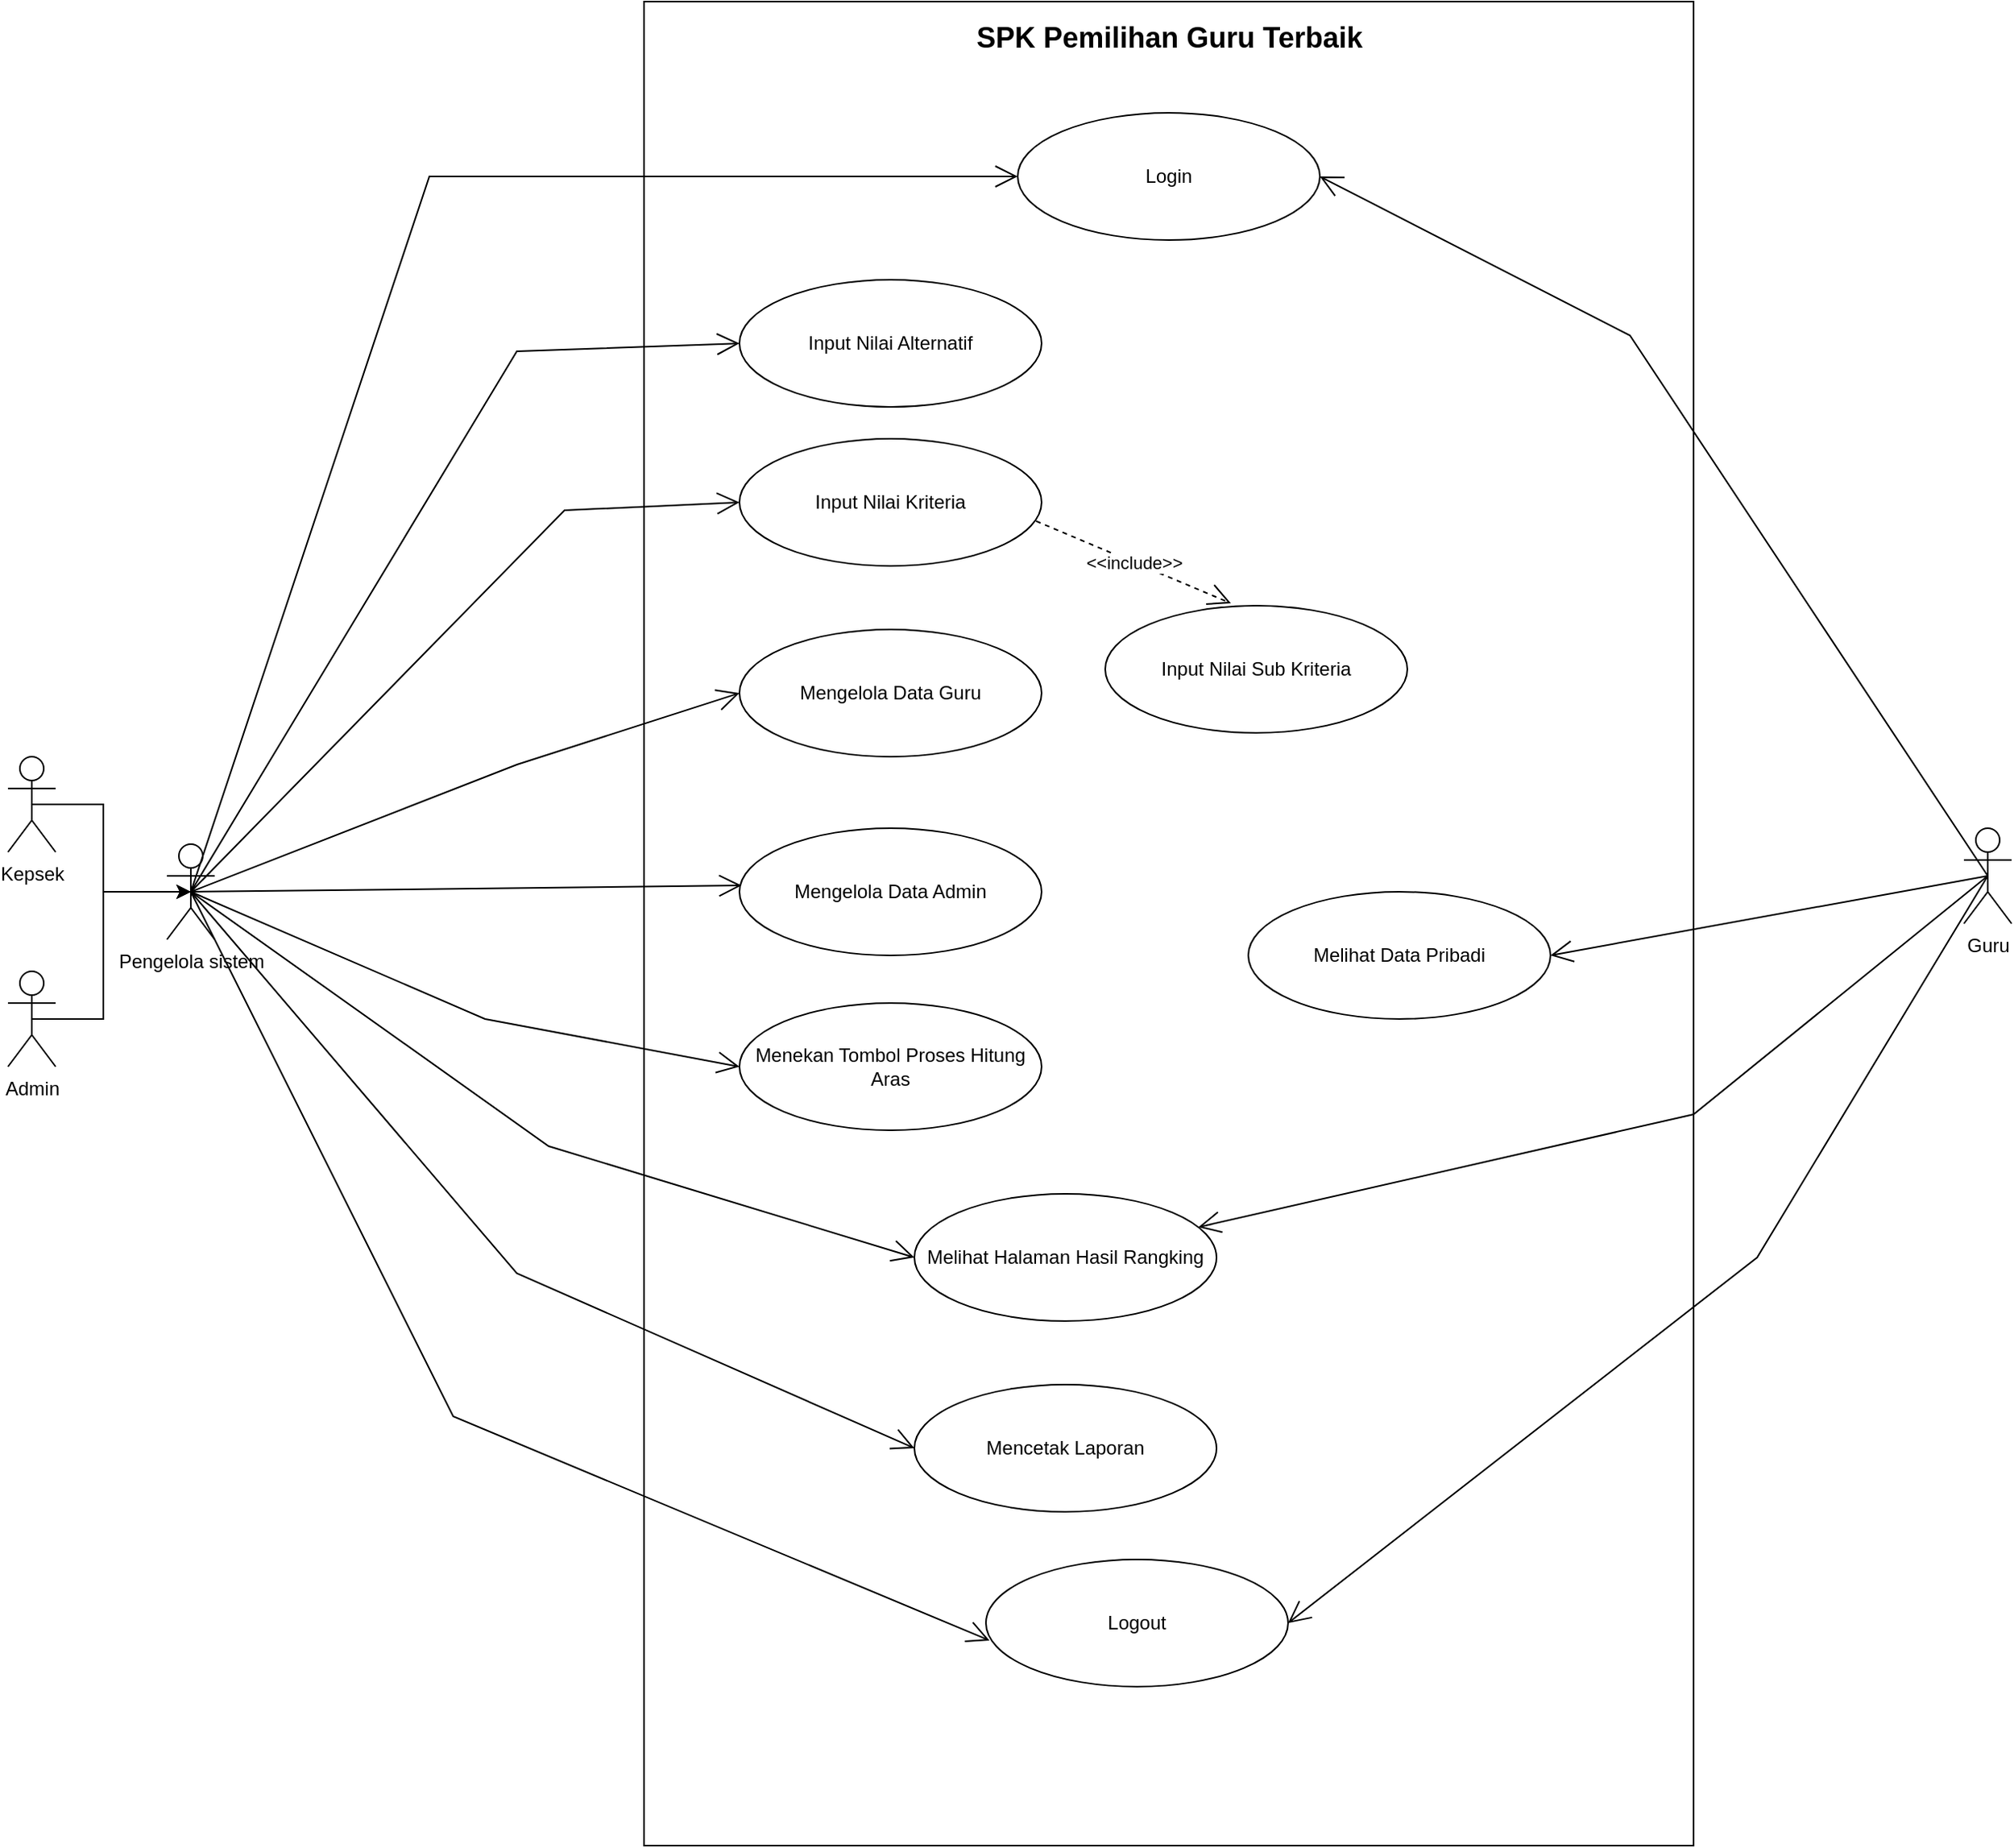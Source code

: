 <mxfile version="27.1.6">
  <diagram name="Page-1" id="-9Y_kzjMXiGFkFCnPePE">
    <mxGraphModel dx="2437" dy="616" grid="1" gridSize="10" guides="1" tooltips="1" connect="1" arrows="1" fold="1" page="1" pageScale="1" pageWidth="850" pageHeight="1100" math="0" shadow="0">
      <root>
        <mxCell id="0" />
        <mxCell id="1" parent="0" />
        <mxCell id="dz4LIF3dMp10zd91oUcG-195" value="" style="rounded=0;whiteSpace=wrap;html=1;" vertex="1" parent="1">
          <mxGeometry x="160" width="660" height="1160" as="geometry" />
        </mxCell>
        <mxCell id="dz4LIF3dMp10zd91oUcG-196" value="Kepsek" style="shape=umlActor;verticalLabelPosition=bottom;verticalAlign=top;html=1;outlineConnect=0;" vertex="1" parent="1">
          <mxGeometry x="-240" y="475" width="30" height="60" as="geometry" />
        </mxCell>
        <mxCell id="dz4LIF3dMp10zd91oUcG-198" value="Admin" style="shape=umlActor;verticalLabelPosition=bottom;verticalAlign=top;html=1;outlineConnect=0;" vertex="1" parent="1">
          <mxGeometry x="-240" y="610" width="30" height="60" as="geometry" />
        </mxCell>
        <mxCell id="dz4LIF3dMp10zd91oUcG-199" value="Guru" style="shape=umlActor;verticalLabelPosition=bottom;verticalAlign=top;html=1;outlineConnect=0;" vertex="1" parent="1">
          <mxGeometry x="990" y="520" width="30" height="60" as="geometry" />
        </mxCell>
        <mxCell id="dz4LIF3dMp10zd91oUcG-201" value="Login" style="ellipse;whiteSpace=wrap;html=1;" vertex="1" parent="1">
          <mxGeometry x="395" y="70" width="190" height="80" as="geometry" />
        </mxCell>
        <mxCell id="dz4LIF3dMp10zd91oUcG-202" value="Input Nilai Alternatif" style="ellipse;whiteSpace=wrap;html=1;" vertex="1" parent="1">
          <mxGeometry x="220" y="175" width="190" height="80" as="geometry" />
        </mxCell>
        <mxCell id="dz4LIF3dMp10zd91oUcG-204" value="Input Nilai Kriteria" style="ellipse;whiteSpace=wrap;html=1;" vertex="1" parent="1">
          <mxGeometry x="220" y="275" width="190" height="80" as="geometry" />
        </mxCell>
        <mxCell id="dz4LIF3dMp10zd91oUcG-205" value="Input Nilai Sub Kriteria" style="ellipse;whiteSpace=wrap;html=1;" vertex="1" parent="1">
          <mxGeometry x="450" y="380" width="190" height="80" as="geometry" />
        </mxCell>
        <mxCell id="dz4LIF3dMp10zd91oUcG-206" value="Mengelola Data Guru" style="ellipse;whiteSpace=wrap;html=1;" vertex="1" parent="1">
          <mxGeometry x="220" y="395" width="190" height="80" as="geometry" />
        </mxCell>
        <mxCell id="dz4LIF3dMp10zd91oUcG-207" value="Mengelola Data Admin" style="ellipse;whiteSpace=wrap;html=1;" vertex="1" parent="1">
          <mxGeometry x="220" y="520" width="190" height="80" as="geometry" />
        </mxCell>
        <mxCell id="dz4LIF3dMp10zd91oUcG-208" value="Menekan Tombol Proses Hitung Aras" style="ellipse;whiteSpace=wrap;html=1;" vertex="1" parent="1">
          <mxGeometry x="220" y="630" width="190" height="80" as="geometry" />
        </mxCell>
        <mxCell id="dz4LIF3dMp10zd91oUcG-209" value="Melihat Halaman Hasil Rangking" style="ellipse;whiteSpace=wrap;html=1;" vertex="1" parent="1">
          <mxGeometry x="330" y="750" width="190" height="80" as="geometry" />
        </mxCell>
        <mxCell id="dz4LIF3dMp10zd91oUcG-210" value="Mencetak Laporan" style="ellipse;whiteSpace=wrap;html=1;" vertex="1" parent="1">
          <mxGeometry x="330" y="870" width="190" height="80" as="geometry" />
        </mxCell>
        <mxCell id="dz4LIF3dMp10zd91oUcG-211" value="Logout" style="ellipse;whiteSpace=wrap;html=1;" vertex="1" parent="1">
          <mxGeometry x="375" y="980" width="190" height="80" as="geometry" />
        </mxCell>
        <mxCell id="dz4LIF3dMp10zd91oUcG-213" value="Melihat Data Pribadi" style="ellipse;whiteSpace=wrap;html=1;" vertex="1" parent="1">
          <mxGeometry x="540" y="560" width="190" height="80" as="geometry" />
        </mxCell>
        <mxCell id="dz4LIF3dMp10zd91oUcG-215" value="Pengelola sistem" style="shape=umlActor;verticalLabelPosition=bottom;verticalAlign=top;html=1;outlineConnect=0;" vertex="1" parent="1">
          <mxGeometry x="-140" y="530" width="30" height="60" as="geometry" />
        </mxCell>
        <mxCell id="dz4LIF3dMp10zd91oUcG-223" value="" style="endArrow=open;endFill=1;endSize=12;html=1;rounded=0;exitX=0.5;exitY=0.5;exitDx=0;exitDy=0;exitPerimeter=0;entryX=0;entryY=0.5;entryDx=0;entryDy=0;" edge="1" parent="1" source="dz4LIF3dMp10zd91oUcG-215" target="dz4LIF3dMp10zd91oUcG-201">
          <mxGeometry width="160" relative="1" as="geometry">
            <mxPoint x="20" y="230" as="sourcePoint" />
            <mxPoint x="180" y="230" as="targetPoint" />
            <Array as="points">
              <mxPoint x="25" y="110" />
            </Array>
          </mxGeometry>
        </mxCell>
        <mxCell id="dz4LIF3dMp10zd91oUcG-224" value="" style="endArrow=open;endFill=1;endSize=12;html=1;rounded=0;exitX=0.5;exitY=0.5;exitDx=0;exitDy=0;exitPerimeter=0;entryX=0;entryY=0.5;entryDx=0;entryDy=0;" edge="1" parent="1" source="dz4LIF3dMp10zd91oUcG-215" target="dz4LIF3dMp10zd91oUcG-202">
          <mxGeometry width="160" relative="1" as="geometry">
            <mxPoint x="35" y="330" as="sourcePoint" />
            <mxPoint x="355" y="120" as="targetPoint" />
            <Array as="points">
              <mxPoint x="80" y="220" />
            </Array>
          </mxGeometry>
        </mxCell>
        <mxCell id="dz4LIF3dMp10zd91oUcG-225" value="" style="endArrow=open;endFill=1;endSize=12;html=1;rounded=0;entryX=0;entryY=0.5;entryDx=0;entryDy=0;exitX=0.5;exitY=0.5;exitDx=0;exitDy=0;exitPerimeter=0;" edge="1" parent="1" source="dz4LIF3dMp10zd91oUcG-215" target="dz4LIF3dMp10zd91oUcG-204">
          <mxGeometry width="160" relative="1" as="geometry">
            <mxPoint x="35" y="330" as="sourcePoint" />
            <mxPoint x="230" y="225" as="targetPoint" />
            <Array as="points">
              <mxPoint x="110" y="320" />
            </Array>
          </mxGeometry>
        </mxCell>
        <mxCell id="dz4LIF3dMp10zd91oUcG-227" value="&amp;lt;&amp;lt;include&amp;gt;&amp;gt;" style="endArrow=open;endSize=12;dashed=1;html=1;rounded=0;exitX=0.982;exitY=0.648;exitDx=0;exitDy=0;exitPerimeter=0;entryX=0.416;entryY=-0.019;entryDx=0;entryDy=0;entryPerimeter=0;" edge="1" parent="1" source="dz4LIF3dMp10zd91oUcG-204" target="dz4LIF3dMp10zd91oUcG-205">
          <mxGeometry width="160" relative="1" as="geometry">
            <mxPoint x="170" y="410" as="sourcePoint" />
            <mxPoint x="330" y="410" as="targetPoint" />
          </mxGeometry>
        </mxCell>
        <mxCell id="dz4LIF3dMp10zd91oUcG-228" style="edgeStyle=orthogonalEdgeStyle;rounded=0;orthogonalLoop=1;jettySize=auto;html=1;exitX=0.5;exitY=0.5;exitDx=0;exitDy=0;exitPerimeter=0;entryX=0.5;entryY=0.5;entryDx=0;entryDy=0;entryPerimeter=0;" edge="1" parent="1" source="dz4LIF3dMp10zd91oUcG-198" target="dz4LIF3dMp10zd91oUcG-215">
          <mxGeometry relative="1" as="geometry">
            <Array as="points">
              <mxPoint x="-180" y="640" />
              <mxPoint x="-180" y="560" />
            </Array>
          </mxGeometry>
        </mxCell>
        <mxCell id="dz4LIF3dMp10zd91oUcG-230" style="edgeStyle=orthogonalEdgeStyle;rounded=0;orthogonalLoop=1;jettySize=auto;html=1;exitX=0.5;exitY=0.5;exitDx=0;exitDy=0;exitPerimeter=0;entryX=0.5;entryY=0.5;entryDx=0;entryDy=0;entryPerimeter=0;" edge="1" parent="1" source="dz4LIF3dMp10zd91oUcG-196" target="dz4LIF3dMp10zd91oUcG-215">
          <mxGeometry relative="1" as="geometry">
            <Array as="points">
              <mxPoint x="-180" y="505" />
              <mxPoint x="-180" y="560" />
            </Array>
          </mxGeometry>
        </mxCell>
        <mxCell id="dz4LIF3dMp10zd91oUcG-231" value="" style="endArrow=open;endFill=1;endSize=12;html=1;rounded=0;entryX=0;entryY=0.5;entryDx=0;entryDy=0;exitX=0.5;exitY=0.5;exitDx=0;exitDy=0;exitPerimeter=0;" edge="1" parent="1" source="dz4LIF3dMp10zd91oUcG-215" target="dz4LIF3dMp10zd91oUcG-206">
          <mxGeometry width="160" relative="1" as="geometry">
            <mxPoint x="-30" y="535" as="sourcePoint" />
            <mxPoint x="230" y="325" as="targetPoint" />
            <Array as="points">
              <mxPoint x="80" y="480" />
            </Array>
          </mxGeometry>
        </mxCell>
        <mxCell id="dz4LIF3dMp10zd91oUcG-232" value="" style="endArrow=open;endFill=1;endSize=12;html=1;rounded=0;entryX=0.007;entryY=0.45;entryDx=0;entryDy=0;exitX=0.5;exitY=0.5;exitDx=0;exitDy=0;exitPerimeter=0;entryPerimeter=0;" edge="1" parent="1" source="dz4LIF3dMp10zd91oUcG-215" target="dz4LIF3dMp10zd91oUcG-207">
          <mxGeometry width="160" relative="1" as="geometry">
            <mxPoint x="-45" y="555" as="sourcePoint" />
            <mxPoint x="230" y="525" as="targetPoint" />
            <Array as="points" />
          </mxGeometry>
        </mxCell>
        <mxCell id="dz4LIF3dMp10zd91oUcG-233" value="" style="endArrow=open;endFill=1;endSize=12;html=1;rounded=0;entryX=0;entryY=0.5;entryDx=0;entryDy=0;exitX=0.5;exitY=0.5;exitDx=0;exitDy=0;exitPerimeter=0;" edge="1" parent="1" source="dz4LIF3dMp10zd91oUcG-215" target="dz4LIF3dMp10zd91oUcG-208">
          <mxGeometry width="160" relative="1" as="geometry">
            <mxPoint x="-45" y="555" as="sourcePoint" />
            <mxPoint x="231" y="621" as="targetPoint" />
            <Array as="points">
              <mxPoint x="60" y="640" />
            </Array>
          </mxGeometry>
        </mxCell>
        <mxCell id="dz4LIF3dMp10zd91oUcG-234" value="" style="endArrow=open;endFill=1;endSize=12;html=1;rounded=0;entryX=0;entryY=0.5;entryDx=0;entryDy=0;exitX=0.5;exitY=0.5;exitDx=0;exitDy=0;exitPerimeter=0;" edge="1" parent="1" source="dz4LIF3dMp10zd91oUcG-215" target="dz4LIF3dMp10zd91oUcG-209">
          <mxGeometry width="160" relative="1" as="geometry">
            <mxPoint x="-45" y="555" as="sourcePoint" />
            <mxPoint x="230" y="735" as="targetPoint" />
            <Array as="points">
              <mxPoint x="100" y="720" />
            </Array>
          </mxGeometry>
        </mxCell>
        <mxCell id="dz4LIF3dMp10zd91oUcG-235" value="" style="endArrow=open;endFill=1;endSize=12;html=1;rounded=0;entryX=0;entryY=0.5;entryDx=0;entryDy=0;exitX=0.5;exitY=0.5;exitDx=0;exitDy=0;exitPerimeter=0;" edge="1" parent="1" source="dz4LIF3dMp10zd91oUcG-215" target="dz4LIF3dMp10zd91oUcG-210">
          <mxGeometry width="160" relative="1" as="geometry">
            <mxPoint x="-45" y="555" as="sourcePoint" />
            <mxPoint x="355" y="840" as="targetPoint" />
            <Array as="points">
              <mxPoint x="80" y="800" />
            </Array>
          </mxGeometry>
        </mxCell>
        <mxCell id="dz4LIF3dMp10zd91oUcG-236" value="" style="endArrow=open;endFill=1;endSize=12;html=1;rounded=0;entryX=0.012;entryY=0.637;entryDx=0;entryDy=0;entryPerimeter=0;exitX=0.5;exitY=0.5;exitDx=0;exitDy=0;exitPerimeter=0;" edge="1" parent="1" source="dz4LIF3dMp10zd91oUcG-215" target="dz4LIF3dMp10zd91oUcG-211">
          <mxGeometry width="160" relative="1" as="geometry">
            <mxPoint x="-30" y="583" as="sourcePoint" />
            <mxPoint x="355" y="950" as="targetPoint" />
            <Array as="points">
              <mxPoint x="40" y="890" />
            </Array>
          </mxGeometry>
        </mxCell>
        <mxCell id="dz4LIF3dMp10zd91oUcG-237" value="" style="endArrow=open;endFill=1;endSize=12;html=1;rounded=0;entryX=1;entryY=0.5;entryDx=0;entryDy=0;exitX=0.5;exitY=0.5;exitDx=0;exitDy=0;exitPerimeter=0;" edge="1" parent="1" source="dz4LIF3dMp10zd91oUcG-199" target="dz4LIF3dMp10zd91oUcG-201">
          <mxGeometry width="160" relative="1" as="geometry">
            <mxPoint x="690" y="550" as="sourcePoint" />
            <mxPoint x="1210" y="130" as="targetPoint" />
            <Array as="points">
              <mxPoint x="780" y="210" />
            </Array>
          </mxGeometry>
        </mxCell>
        <mxCell id="dz4LIF3dMp10zd91oUcG-238" value="" style="endArrow=open;endFill=1;endSize=12;html=1;rounded=0;exitX=0.5;exitY=0.5;exitDx=0;exitDy=0;exitPerimeter=0;entryX=1;entryY=0.5;entryDx=0;entryDy=0;" edge="1" parent="1" source="dz4LIF3dMp10zd91oUcG-199" target="dz4LIF3dMp10zd91oUcG-213">
          <mxGeometry width="160" relative="1" as="geometry">
            <mxPoint x="882" y="450" as="sourcePoint" />
            <mxPoint x="595" y="120" as="targetPoint" />
            <Array as="points" />
          </mxGeometry>
        </mxCell>
        <mxCell id="dz4LIF3dMp10zd91oUcG-239" value="" style="endArrow=open;endFill=1;endSize=12;html=1;rounded=0;entryX=1;entryY=0.5;entryDx=0;entryDy=0;exitX=0.5;exitY=0.5;exitDx=0;exitDy=0;exitPerimeter=0;" edge="1" parent="1" source="dz4LIF3dMp10zd91oUcG-199" target="dz4LIF3dMp10zd91oUcG-211">
          <mxGeometry width="160" relative="1" as="geometry">
            <mxPoint x="970" y="480" as="sourcePoint" />
            <mxPoint x="714" y="612" as="targetPoint" />
            <Array as="points">
              <mxPoint x="860" y="790" />
            </Array>
          </mxGeometry>
        </mxCell>
        <mxCell id="dz4LIF3dMp10zd91oUcG-241" value="" style="text;strokeColor=none;fillColor=none;align=left;verticalAlign=middle;spacingTop=-1;spacingLeft=4;spacingRight=4;rotatable=0;labelPosition=right;points=[];portConstraint=eastwest;" vertex="1" parent="1">
          <mxGeometry x="460" y="200" width="20" height="14" as="geometry" />
        </mxCell>
        <mxCell id="dz4LIF3dMp10zd91oUcG-242" value="&lt;font style=&quot;font-size: 18px;&quot;&gt;SPK Pemilihan Gur&lt;/font&gt;&lt;span style=&quot;font-size: 18px; background-color: transparent; color: light-dark(rgb(0, 0, 0), rgb(255, 255, 255));&quot;&gt;u Terbaik&lt;/span&gt;" style="text;align=center;fontStyle=1;verticalAlign=middle;spacingLeft=3;spacingRight=3;strokeColor=none;rotatable=0;points=[[0,0.5],[1,0.5]];portConstraint=eastwest;html=1;" vertex="1" parent="1">
          <mxGeometry x="450" y="10" width="80" height="26" as="geometry" />
        </mxCell>
        <mxCell id="dz4LIF3dMp10zd91oUcG-243" value="" style="endArrow=open;endFill=1;endSize=12;html=1;rounded=0;exitX=0.5;exitY=0.5;exitDx=0;exitDy=0;exitPerimeter=0;" edge="1" parent="1" source="dz4LIF3dMp10zd91oUcG-199" target="dz4LIF3dMp10zd91oUcG-209">
          <mxGeometry width="160" relative="1" as="geometry">
            <mxPoint x="1015" y="560" as="sourcePoint" />
            <mxPoint x="575" y="1030" as="targetPoint" />
            <Array as="points">
              <mxPoint x="820" y="700" />
            </Array>
          </mxGeometry>
        </mxCell>
      </root>
    </mxGraphModel>
  </diagram>
</mxfile>
